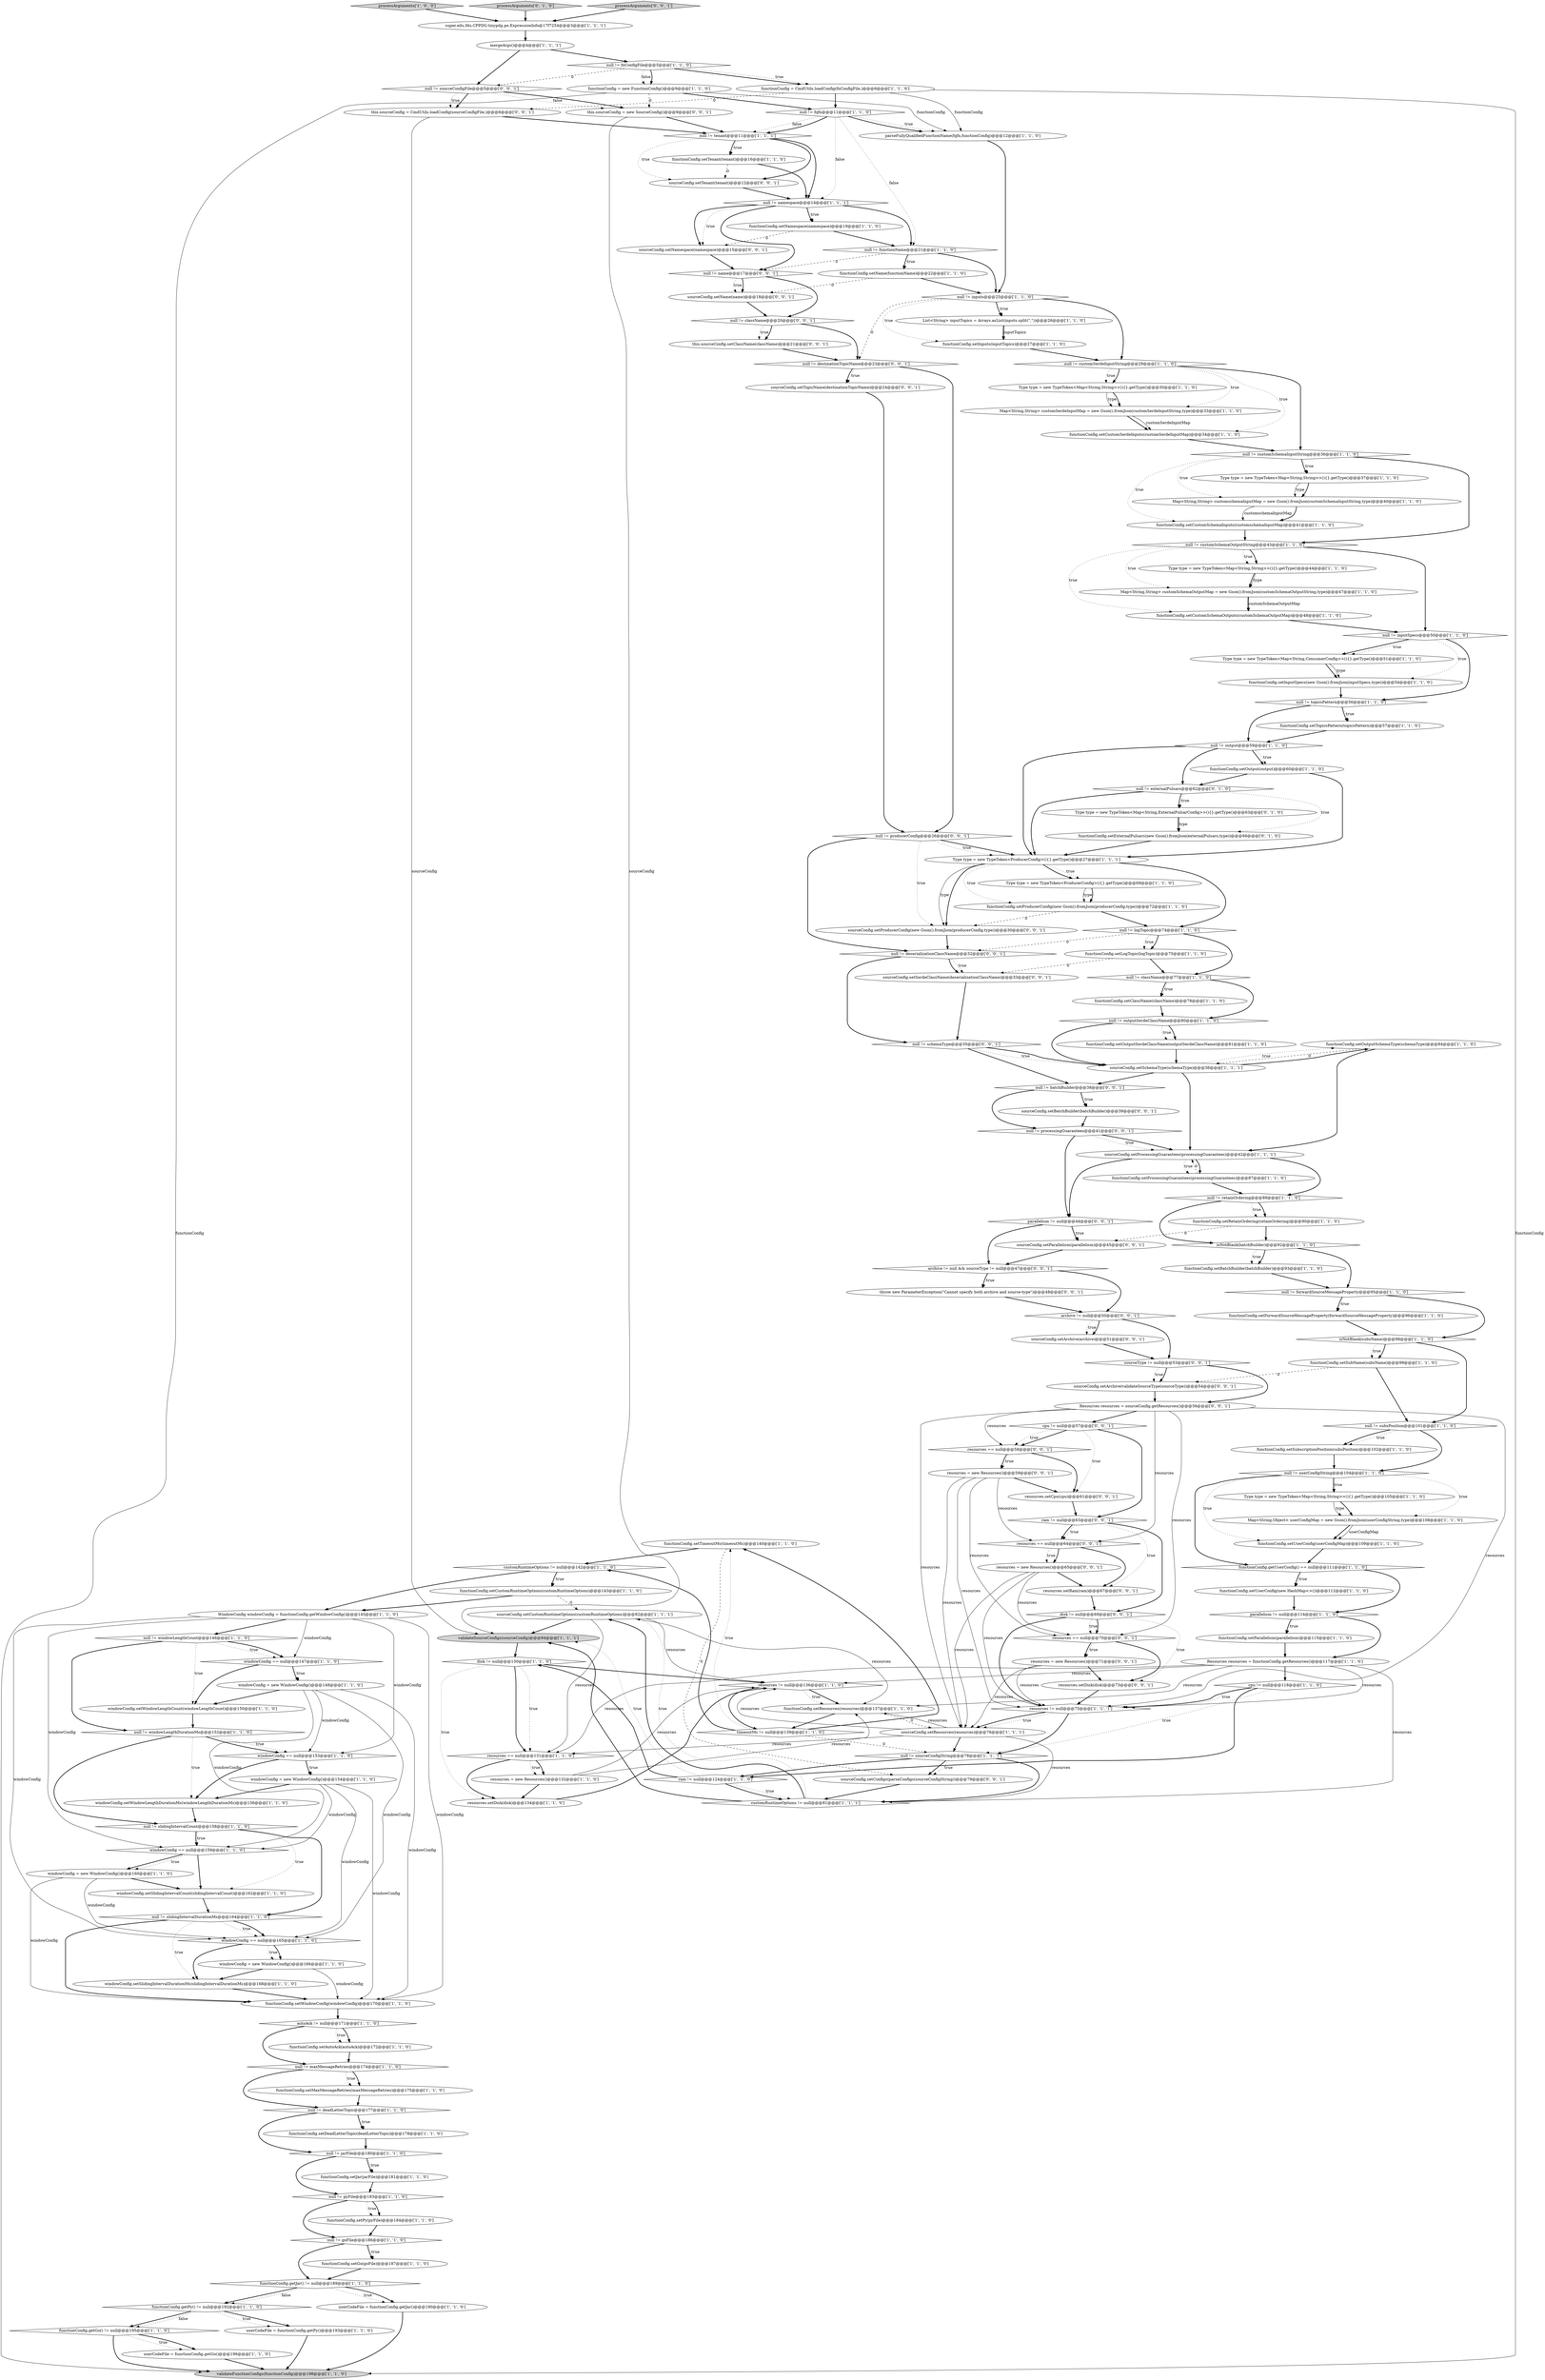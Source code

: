 digraph {
120 [style = filled, label = "functionConfig.setTimeoutMs(timeoutMs)@@@140@@@['1', '1', '0']", fillcolor = white, shape = ellipse image = "AAA0AAABBB1BBB"];
65 [style = filled, label = "functionConfig.setSubscriptionPosition(subsPosition)@@@102@@@['1', '1', '0']", fillcolor = white, shape = ellipse image = "AAA0AAABBB1BBB"];
106 [style = filled, label = "functionConfig.getGo() != null@@@195@@@['1', '1', '0']", fillcolor = white, shape = diamond image = "AAA0AAABBB1BBB"];
140 [style = filled, label = "null != name@@@17@@@['0', '0', '1']", fillcolor = white, shape = diamond image = "AAA0AAABBB3BBB"];
100 [style = filled, label = "windowConfig.setWindowLengthDurationMs(windowLengthDurationMs)@@@156@@@['1', '1', '0']", fillcolor = white, shape = ellipse image = "AAA0AAABBB1BBB"];
155 [style = filled, label = "sourceType != null@@@53@@@['0', '0', '1']", fillcolor = white, shape = diamond image = "AAA0AAABBB3BBB"];
35 [style = filled, label = "null != functionName@@@21@@@['1', '1', '0']", fillcolor = white, shape = diamond image = "AAA0AAABBB1BBB"];
66 [style = filled, label = "functionConfig.setMaxMessageRetries(maxMessageRetries)@@@175@@@['1', '1', '0']", fillcolor = white, shape = ellipse image = "AAA0AAABBB1BBB"];
81 [style = filled, label = "windowConfig = new WindowConfig()@@@148@@@['1', '1', '0']", fillcolor = white, shape = ellipse image = "AAA0AAABBB1BBB"];
54 [style = filled, label = "null != customSchemaOutputString@@@43@@@['1', '1', '0']", fillcolor = white, shape = diamond image = "AAA0AAABBB1BBB"];
114 [style = filled, label = "functionConfig.setProducerConfig(new Gson().fromJson(producerConfig,type))@@@72@@@['1', '1', '0']", fillcolor = white, shape = ellipse image = "AAA0AAABBB1BBB"];
37 [style = filled, label = "functionConfig.setUserConfig(userConfigMap)@@@109@@@['1', '1', '0']", fillcolor = white, shape = ellipse image = "AAA0AAABBB1BBB"];
10 [style = filled, label = "functionConfig.setSubName(subsName)@@@99@@@['1', '1', '0']", fillcolor = white, shape = ellipse image = "AAA0AAABBB1BBB"];
52 [style = filled, label = "null != fqfn@@@11@@@['1', '1', '0']", fillcolor = white, shape = diamond image = "AAA0AAABBB1BBB"];
141 [style = filled, label = "sourceConfig.setTenant(tenant)@@@12@@@['0', '0', '1']", fillcolor = white, shape = ellipse image = "AAA0AAABBB3BBB"];
85 [style = filled, label = "null != logTopic@@@74@@@['1', '1', '0']", fillcolor = white, shape = diamond image = "AAA0AAABBB1BBB"];
67 [style = filled, label = "functionConfig.setClassName(className)@@@78@@@['1', '1', '0']", fillcolor = white, shape = ellipse image = "AAA0AAABBB1BBB"];
105 [style = filled, label = "null != slidingIntervalCount@@@158@@@['1', '1', '0']", fillcolor = white, shape = diamond image = "AAA0AAABBB1BBB"];
8 [style = filled, label = "parallelism != null@@@114@@@['1', '1', '0']", fillcolor = white, shape = diamond image = "AAA0AAABBB1BBB"];
77 [style = filled, label = "List<String> inputTopics = Arrays.asList(inputs.split(\",\"))@@@26@@@['1', '1', '0']", fillcolor = white, shape = ellipse image = "AAA0AAABBB1BBB"];
0 [style = filled, label = "sourceConfig.setResources(resources)@@@76@@@['1', '1', '1']", fillcolor = white, shape = ellipse image = "AAA0AAABBB1BBB"];
30 [style = filled, label = "functionConfig.setBatchBuilder(batchBuilder)@@@93@@@['1', '1', '0']", fillcolor = white, shape = ellipse image = "AAA0AAABBB1BBB"];
129 [style = filled, label = "this.sourceConfig = CmdUtils.loadConfig(sourceConfigFile,)@@@6@@@['0', '0', '1']", fillcolor = white, shape = ellipse image = "AAA0AAABBB3BBB"];
27 [style = filled, label = "windowConfig == null@@@165@@@['1', '1', '0']", fillcolor = white, shape = diamond image = "AAA0AAABBB1BBB"];
82 [style = filled, label = "functionConfig.setNamespace(namespace)@@@19@@@['1', '1', '0']", fillcolor = white, shape = ellipse image = "AAA0AAABBB1BBB"];
144 [style = filled, label = "resources = new Resources()@@@59@@@['0', '0', '1']", fillcolor = white, shape = ellipse image = "AAA0AAABBB3BBB"];
160 [style = filled, label = "sourceConfig.setParallelism(parallelism)@@@45@@@['0', '0', '1']", fillcolor = white, shape = ellipse image = "AAA0AAABBB3BBB"];
96 [style = filled, label = "disk != null@@@130@@@['1', '1', '0']", fillcolor = white, shape = diamond image = "AAA0AAABBB1BBB"];
153 [style = filled, label = "cpu != null@@@57@@@['0', '0', '1']", fillcolor = white, shape = diamond image = "AAA0AAABBB3BBB"];
88 [style = filled, label = "sourceConfig.setProcessingGuarantees(processingGuarantees)@@@42@@@['1', '1', '1']", fillcolor = white, shape = ellipse image = "AAA0AAABBB1BBB"];
4 [style = filled, label = "null != subsPosition@@@101@@@['1', '1', '0']", fillcolor = white, shape = diamond image = "AAA0AAABBB1BBB"];
119 [style = filled, label = "functionConfig.setUserConfig(new HashMap<>())@@@112@@@['1', '1', '0']", fillcolor = white, shape = ellipse image = "AAA0AAABBB1BBB"];
15 [style = filled, label = "functionConfig.setAutoAck(autoAck)@@@172@@@['1', '1', '0']", fillcolor = white, shape = ellipse image = "AAA0AAABBB1BBB"];
116 [style = filled, label = "isNotBlank(subsName)@@@98@@@['1', '1', '0']", fillcolor = white, shape = diamond image = "AAA0AAABBB1BBB"];
134 [style = filled, label = "ram != null@@@63@@@['0', '0', '1']", fillcolor = white, shape = diamond image = "AAA0AAABBB3BBB"];
1 [style = filled, label = "validateSourceConfigs(sourceConfig)@@@84@@@['1', '1', '1']", fillcolor = lightgray, shape = ellipse image = "AAA0AAABBB1BBB"];
61 [style = filled, label = "userCodeFile = functionConfig.getGo()@@@196@@@['1', '1', '0']", fillcolor = white, shape = ellipse image = "AAA0AAABBB1BBB"];
25 [style = filled, label = "null != retainOrdering@@@89@@@['1', '1', '0']", fillcolor = white, shape = diamond image = "AAA0AAABBB1BBB"];
112 [style = filled, label = "sourceConfig.setCustomRuntimeOptions(customRuntimeOptions)@@@82@@@['1', '1', '1']", fillcolor = white, shape = ellipse image = "AAA0AAABBB1BBB"];
5 [style = filled, label = "functionConfig.setCustomRuntimeOptions(customRuntimeOptions)@@@143@@@['1', '1', '0']", fillcolor = white, shape = ellipse image = "AAA0AAABBB1BBB"];
55 [style = filled, label = "customRuntimeOptions != null@@@142@@@['1', '1', '0']", fillcolor = white, shape = diamond image = "AAA0AAABBB1BBB"];
86 [style = filled, label = "userCodeFile = functionConfig.getPy()@@@193@@@['1', '1', '0']", fillcolor = white, shape = ellipse image = "AAA0AAABBB1BBB"];
9 [style = filled, label = "windowConfig = new WindowConfig()@@@160@@@['1', '1', '0']", fillcolor = white, shape = ellipse image = "AAA0AAABBB1BBB"];
101 [style = filled, label = "WindowConfig windowConfig = functionConfig.getWindowConfig()@@@145@@@['1', '1', '0']", fillcolor = white, shape = ellipse image = "AAA0AAABBB1BBB"];
39 [style = filled, label = "Type type = new TypeToken<Map<String,String>>(){}.getType()@@@105@@@['1', '1', '0']", fillcolor = white, shape = ellipse image = "AAA0AAABBB1BBB"];
152 [style = filled, label = "sourceConfig.setName(name)@@@18@@@['0', '0', '1']", fillcolor = white, shape = ellipse image = "AAA0AAABBB3BBB"];
128 [style = filled, label = "resources.setDisk(disk)@@@73@@@['0', '0', '1']", fillcolor = white, shape = ellipse image = "AAA0AAABBB3BBB"];
7 [style = filled, label = "functionConfig.setLogTopic(logTopic)@@@75@@@['1', '1', '0']", fillcolor = white, shape = ellipse image = "AAA0AAABBB1BBB"];
117 [style = filled, label = "null != outputSerdeClassName@@@80@@@['1', '1', '0']", fillcolor = white, shape = diamond image = "AAA0AAABBB1BBB"];
130 [style = filled, label = "this.sourceConfig = new SourceConfig()@@@9@@@['0', '0', '1']", fillcolor = white, shape = ellipse image = "AAA0AAABBB3BBB"];
36 [style = filled, label = "windowConfig = new WindowConfig()@@@166@@@['1', '1', '0']", fillcolor = white, shape = ellipse image = "AAA0AAABBB1BBB"];
48 [style = filled, label = "userCodeFile = functionConfig.getJar()@@@190@@@['1', '1', '0']", fillcolor = white, shape = ellipse image = "AAA0AAABBB1BBB"];
71 [style = filled, label = "functionConfig.setCustomSchemaOutputs(customSchemaOutputMap)@@@48@@@['1', '1', '0']", fillcolor = white, shape = ellipse image = "AAA0AAABBB1BBB"];
123 [style = filled, label = "functionConfig.setExternalPulsars(new Gson().fromJson(externalPulsars,type))@@@66@@@['0', '1', '0']", fillcolor = white, shape = ellipse image = "AAA1AAABBB2BBB"];
142 [style = filled, label = "archive != null@@@50@@@['0', '0', '1']", fillcolor = white, shape = diamond image = "AAA0AAABBB3BBB"];
143 [style = filled, label = "null != schemaType@@@35@@@['0', '0', '1']", fillcolor = white, shape = diamond image = "AAA0AAABBB3BBB"];
166 [style = filled, label = "sourceConfig.setArchive(validateSourceType(sourceType))@@@54@@@['0', '0', '1']", fillcolor = white, shape = ellipse image = "AAA0AAABBB3BBB"];
99 [style = filled, label = "ram != null@@@124@@@['1', '1', '0']", fillcolor = white, shape = diamond image = "AAA0AAABBB1BBB"];
47 [style = filled, label = "windowConfig.setSlidingIntervalCount(slidingIntervalCount)@@@162@@@['1', '1', '0']", fillcolor = white, shape = ellipse image = "AAA0AAABBB1BBB"];
32 [style = filled, label = "null != forwardSourceMessageProperty@@@95@@@['1', '1', '0']", fillcolor = white, shape = diamond image = "AAA0AAABBB1BBB"];
3 [style = filled, label = "functionConfig = CmdUtils.loadConfig(fnConfigFile,)@@@6@@@['1', '1', '0']", fillcolor = white, shape = ellipse image = "AAA0AAABBB1BBB"];
64 [style = filled, label = "functionConfig.setGo(goFile)@@@187@@@['1', '1', '0']", fillcolor = white, shape = ellipse image = "AAA0AAABBB1BBB"];
17 [style = filled, label = "null != className@@@77@@@['1', '1', '0']", fillcolor = white, shape = diamond image = "AAA0AAABBB1BBB"];
40 [style = filled, label = "null != customSchemaInputString@@@36@@@['1', '1', '0']", fillcolor = white, shape = diamond image = "AAA0AAABBB1BBB"];
165 [style = filled, label = "sourceConfig.setSerdeClassName(deserializationClassName)@@@33@@@['0', '0', '1']", fillcolor = white, shape = ellipse image = "AAA0AAABBB3BBB"];
108 [style = filled, label = "Resources resources = functionConfig.getResources()@@@117@@@['1', '1', '0']", fillcolor = white, shape = ellipse image = "AAA0AAABBB1BBB"];
127 [style = filled, label = "parallelism != null@@@44@@@['0', '0', '1']", fillcolor = white, shape = diamond image = "AAA0AAABBB3BBB"];
146 [style = filled, label = "null != className@@@20@@@['0', '0', '1']", fillcolor = white, shape = diamond image = "AAA0AAABBB3BBB"];
110 [style = filled, label = "functionConfig.setOutputSchemaType(schemaType)@@@84@@@['1', '1', '0']", fillcolor = white, shape = ellipse image = "AAA0AAABBB1BBB"];
133 [style = filled, label = "archive != null && sourceType != null@@@47@@@['0', '0', '1']", fillcolor = white, shape = diamond image = "AAA0AAABBB3BBB"];
23 [style = filled, label = "functionConfig.getUserConfig() == null@@@111@@@['1', '1', '0']", fillcolor = white, shape = diamond image = "AAA0AAABBB1BBB"];
145 [style = filled, label = "throw new ParameterException(\"Cannot specify both archive and source-type\")@@@48@@@['0', '0', '1']", fillcolor = white, shape = ellipse image = "AAA0AAABBB3BBB"];
138 [style = filled, label = "sourceConfig.setConfigs(parseConfigs(sourceConfigString))@@@79@@@['0', '0', '1']", fillcolor = white, shape = ellipse image = "AAA0AAABBB3BBB"];
80 [style = filled, label = "functionConfig.setForwardSourceMessageProperty(forwardSourceMessageProperty)@@@96@@@['1', '1', '0']", fillcolor = white, shape = ellipse image = "AAA0AAABBB1BBB"];
111 [style = filled, label = "validateFunctionConfigs(functionConfig)@@@198@@@['1', '1', '0']", fillcolor = lightgray, shape = ellipse image = "AAA0AAABBB1BBB"];
148 [style = filled, label = "Resources resources = sourceConfig.getResources()@@@56@@@['0', '0', '1']", fillcolor = white, shape = ellipse image = "AAA0AAABBB3BBB"];
26 [style = filled, label = "isNotBlank(batchBuilder)@@@92@@@['1', '1', '0']", fillcolor = white, shape = diamond image = "AAA0AAABBB1BBB"];
151 [style = filled, label = "resources.setRam(ram)@@@67@@@['0', '0', '1']", fillcolor = white, shape = ellipse image = "AAA0AAABBB3BBB"];
147 [style = filled, label = "null != sourceConfigFile@@@5@@@['0', '0', '1']", fillcolor = white, shape = diamond image = "AAA0AAABBB3BBB"];
60 [style = filled, label = "null != topicsPattern@@@56@@@['1', '1', '0']", fillcolor = white, shape = diamond image = "AAA0AAABBB1BBB"];
159 [style = filled, label = "null != producerConfig@@@26@@@['0', '0', '1']", fillcolor = white, shape = diamond image = "AAA0AAABBB3BBB"];
98 [style = filled, label = "null != namespace@@@14@@@['1', '1', '1']", fillcolor = white, shape = diamond image = "AAA0AAABBB1BBB"];
76 [style = filled, label = "windowConfig.setWindowLengthCount(windowLengthCount)@@@150@@@['1', '1', '0']", fillcolor = white, shape = ellipse image = "AAA0AAABBB1BBB"];
75 [style = filled, label = "functionConfig.setName(functionName)@@@22@@@['1', '1', '0']", fillcolor = white, shape = ellipse image = "AAA0AAABBB1BBB"];
104 [style = filled, label = "null != maxMessageRetries@@@174@@@['1', '1', '0']", fillcolor = white, shape = diamond image = "AAA0AAABBB1BBB"];
132 [style = filled, label = "disk != null@@@69@@@['0', '0', '1']", fillcolor = white, shape = diamond image = "AAA0AAABBB3BBB"];
94 [style = filled, label = "functionConfig.setRetainOrdering(retainOrdering)@@@90@@@['1', '1', '0']", fillcolor = white, shape = ellipse image = "AAA0AAABBB1BBB"];
14 [style = filled, label = "null != inputSpecs@@@50@@@['1', '1', '0']", fillcolor = white, shape = diamond image = "AAA0AAABBB1BBB"];
92 [style = filled, label = "null != deadLetterTopic@@@177@@@['1', '1', '0']", fillcolor = white, shape = diamond image = "AAA0AAABBB1BBB"];
93 [style = filled, label = "mergeArgs()@@@4@@@['1', '1', '1']", fillcolor = white, shape = ellipse image = "AAA0AAABBB1BBB"];
167 [style = filled, label = "resources = new Resources()@@@65@@@['0', '0', '1']", fillcolor = white, shape = ellipse image = "AAA0AAABBB3BBB"];
91 [style = filled, label = "resources != null@@@136@@@['1', '1', '0']", fillcolor = white, shape = diamond image = "AAA0AAABBB1BBB"];
31 [style = filled, label = "functionConfig = new FunctionConfig()@@@9@@@['1', '1', '0']", fillcolor = white, shape = ellipse image = "AAA0AAABBB1BBB"];
56 [style = filled, label = "null != customSerdeInputString@@@29@@@['1', '1', '0']", fillcolor = white, shape = diamond image = "AAA0AAABBB1BBB"];
162 [style = filled, label = "resources == null@@@70@@@['0', '0', '1']", fillcolor = white, shape = diamond image = "AAA0AAABBB3BBB"];
24 [style = filled, label = "functionConfig.getJar() != null@@@189@@@['1', '1', '0']", fillcolor = white, shape = diamond image = "AAA0AAABBB1BBB"];
149 [style = filled, label = "resources = new Resources()@@@71@@@['0', '0', '1']", fillcolor = white, shape = ellipse image = "AAA0AAABBB3BBB"];
109 [style = filled, label = "null != output@@@59@@@['1', '1', '0']", fillcolor = white, shape = diamond image = "AAA0AAABBB1BBB"];
53 [style = filled, label = "Type type = new TypeToken<Map<String,String>>(){}.getType()@@@30@@@['1', '1', '0']", fillcolor = white, shape = ellipse image = "AAA0AAABBB1BBB"];
49 [style = filled, label = "processArguments['1', '0', '0']", fillcolor = lightgray, shape = diamond image = "AAA0AAABBB1BBB"];
158 [style = filled, label = "null != destinationTopicName@@@23@@@['0', '0', '1']", fillcolor = white, shape = diamond image = "AAA0AAABBB3BBB"];
16 [style = filled, label = "functionConfig.setTenant(tenant)@@@16@@@['1', '1', '0']", fillcolor = white, shape = ellipse image = "AAA0AAABBB1BBB"];
45 [style = filled, label = "Map<String,String> customSchemaOutputMap = new Gson().fromJson(customSchemaOutputString,type)@@@47@@@['1', '1', '0']", fillcolor = white, shape = ellipse image = "AAA0AAABBB1BBB"];
156 [style = filled, label = "sourceConfig.setArchive(archive)@@@51@@@['0', '0', '1']", fillcolor = white, shape = ellipse image = "AAA0AAABBB3BBB"];
11 [style = filled, label = "null != sourceConfigString@@@78@@@['1', '1', '1']", fillcolor = white, shape = diamond image = "AAA0AAABBB1BBB"];
50 [style = filled, label = "null != fnConfigFile@@@5@@@['1', '1', '0']", fillcolor = white, shape = diamond image = "AAA0AAABBB1BBB"];
69 [style = filled, label = "functionConfig.setParallelism(parallelism)@@@115@@@['1', '1', '0']", fillcolor = white, shape = ellipse image = "AAA0AAABBB1BBB"];
18 [style = filled, label = "null != windowLengthCount@@@146@@@['1', '1', '0']", fillcolor = white, shape = diamond image = "AAA0AAABBB1BBB"];
34 [style = filled, label = "parseFullyQualifiedFunctionName(fqfn,functionConfig)@@@12@@@['1', '1', '0']", fillcolor = white, shape = ellipse image = "AAA0AAABBB1BBB"];
72 [style = filled, label = "functionConfig.setInputs(inputTopics)@@@27@@@['1', '1', '0']", fillcolor = white, shape = ellipse image = "AAA0AAABBB1BBB"];
103 [style = filled, label = "autoAck != null@@@171@@@['1', '1', '0']", fillcolor = white, shape = diamond image = "AAA0AAABBB1BBB"];
59 [style = filled, label = "resources = new Resources()@@@132@@@['1', '1', '0']", fillcolor = white, shape = ellipse image = "AAA0AAABBB1BBB"];
125 [style = filled, label = "null != externalPulsars@@@62@@@['0', '1', '0']", fillcolor = white, shape = diamond image = "AAA1AAABBB2BBB"];
136 [style = filled, label = "sourceConfig.setBatchBuilder(batchBuilder)@@@39@@@['0', '0', '1']", fillcolor = white, shape = ellipse image = "AAA0AAABBB3BBB"];
154 [style = filled, label = "sourceConfig.setTopicName(destinationTopicName)@@@24@@@['0', '0', '1']", fillcolor = white, shape = ellipse image = "AAA0AAABBB3BBB"];
122 [style = filled, label = "functionConfig.getPy() != null@@@192@@@['1', '1', '0']", fillcolor = white, shape = diamond image = "AAA0AAABBB1BBB"];
87 [style = filled, label = "customRuntimeOptions != null@@@81@@@['1', '1', '1']", fillcolor = white, shape = diamond image = "AAA0AAABBB1BBB"];
131 [style = filled, label = "this.sourceConfig.setClassName(className)@@@21@@@['0', '0', '1']", fillcolor = white, shape = ellipse image = "AAA0AAABBB3BBB"];
21 [style = filled, label = "windowConfig = new WindowConfig()@@@154@@@['1', '1', '0']", fillcolor = white, shape = ellipse image = "AAA0AAABBB1BBB"];
44 [style = filled, label = "Map<String,Object> userConfigMap = new Gson().fromJson(userConfigString,type)@@@108@@@['1', '1', '0']", fillcolor = white, shape = ellipse image = "AAA0AAABBB1BBB"];
95 [style = filled, label = "null != jarFile@@@180@@@['1', '1', '0']", fillcolor = white, shape = diamond image = "AAA0AAABBB1BBB"];
28 [style = filled, label = "windowConfig == null@@@159@@@['1', '1', '0']", fillcolor = white, shape = diamond image = "AAA0AAABBB1BBB"];
41 [style = filled, label = "functionConfig.setProcessingGuarantees(processingGuarantees)@@@87@@@['1', '1', '0']", fillcolor = white, shape = ellipse image = "AAA0AAABBB1BBB"];
73 [style = filled, label = "functionConfig.setDeadLetterTopic(deadLetterTopic)@@@178@@@['1', '1', '0']", fillcolor = white, shape = ellipse image = "AAA0AAABBB1BBB"];
124 [style = filled, label = "processArguments['0', '1', '0']", fillcolor = lightgray, shape = diamond image = "AAA0AAABBB2BBB"];
150 [style = filled, label = "sourceConfig.setNamespace(namespace)@@@15@@@['0', '0', '1']", fillcolor = white, shape = ellipse image = "AAA0AAABBB3BBB"];
135 [style = filled, label = "resources == null@@@64@@@['0', '0', '1']", fillcolor = white, shape = diamond image = "AAA0AAABBB3BBB"];
63 [style = filled, label = "null != slidingIntervalDurationMs@@@164@@@['1', '1', '0']", fillcolor = white, shape = diamond image = "AAA0AAABBB1BBB"];
38 [style = filled, label = "sourceConfig.setSchemaType(schemaType)@@@36@@@['1', '1', '1']", fillcolor = white, shape = ellipse image = "AAA0AAABBB1BBB"];
22 [style = filled, label = "functionConfig.setJar(jarFile)@@@181@@@['1', '1', '0']", fillcolor = white, shape = ellipse image = "AAA0AAABBB1BBB"];
161 [style = filled, label = "resources == null@@@58@@@['0', '0', '1']", fillcolor = white, shape = diamond image = "AAA0AAABBB3BBB"];
79 [style = filled, label = "resources.setDisk(disk)@@@134@@@['1', '1', '0']", fillcolor = white, shape = ellipse image = "AAA0AAABBB1BBB"];
118 [style = filled, label = "windowConfig.setSlidingIntervalDurationMs(slidingIntervalDurationMs)@@@168@@@['1', '1', '0']", fillcolor = white, shape = ellipse image = "AAA0AAABBB1BBB"];
84 [style = filled, label = "Type type = new TypeToken<Map<String,ConsumerConfig>>(){}.getType()@@@51@@@['1', '1', '0']", fillcolor = white, shape = ellipse image = "AAA0AAABBB1BBB"];
164 [style = filled, label = "resources.setCpu(cpu)@@@61@@@['0', '0', '1']", fillcolor = white, shape = ellipse image = "AAA0AAABBB3BBB"];
57 [style = filled, label = "Map<String,String> customschemaInputMap = new Gson().fromJson(customSchemaInputString,type)@@@40@@@['1', '1', '0']", fillcolor = white, shape = ellipse image = "AAA0AAABBB1BBB"];
6 [style = filled, label = "Type type = new TypeToken<Map<String,String>>(){}.getType()@@@44@@@['1', '1', '0']", fillcolor = white, shape = ellipse image = "AAA0AAABBB1BBB"];
19 [style = filled, label = "Type type = new TypeToken<ProducerConfig>(){}.getType()@@@27@@@['1', '1', '1']", fillcolor = white, shape = ellipse image = "AAA0AAABBB1BBB"];
70 [style = filled, label = "functionConfig.setOutput(output)@@@60@@@['1', '1', '0']", fillcolor = white, shape = ellipse image = "AAA0AAABBB1BBB"];
74 [style = filled, label = "null != tenant@@@11@@@['1', '1', '1']", fillcolor = white, shape = diamond image = "AAA0AAABBB1BBB"];
121 [style = filled, label = "functionConfig.setInputSpecs(new Gson().fromJson(inputSpecs,type))@@@54@@@['1', '1', '0']", fillcolor = white, shape = ellipse image = "AAA0AAABBB1BBB"];
163 [style = filled, label = "processArguments['0', '0', '1']", fillcolor = lightgray, shape = diamond image = "AAA0AAABBB3BBB"];
83 [style = filled, label = "timeoutMs != null@@@139@@@['1', '1', '0']", fillcolor = white, shape = diamond image = "AAA0AAABBB1BBB"];
68 [style = filled, label = "windowConfig == null@@@153@@@['1', '1', '0']", fillcolor = white, shape = diamond image = "AAA0AAABBB1BBB"];
58 [style = filled, label = "resources != null@@@75@@@['1', '1', '1']", fillcolor = white, shape = diamond image = "AAA0AAABBB1BBB"];
137 [style = filled, label = "sourceConfig.setProducerConfig(new Gson().fromJson(producerConfig,type))@@@30@@@['0', '0', '1']", fillcolor = white, shape = ellipse image = "AAA0AAABBB3BBB"];
13 [style = filled, label = "Type type = new TypeToken<Map<String,String>>(){}.getType()@@@37@@@['1', '1', '0']", fillcolor = white, shape = ellipse image = "AAA0AAABBB1BBB"];
89 [style = filled, label = "resources == null@@@131@@@['1', '1', '0']", fillcolor = white, shape = diamond image = "AAA0AAABBB1BBB"];
113 [style = filled, label = "functionConfig.setResources(resources)@@@137@@@['1', '1', '0']", fillcolor = white, shape = ellipse image = "AAA0AAABBB1BBB"];
62 [style = filled, label = "functionConfig.setWindowConfig(windowConfig)@@@170@@@['1', '1', '0']", fillcolor = white, shape = ellipse image = "AAA0AAABBB1BBB"];
107 [style = filled, label = "functionConfig.setOutputSerdeClassName(outputSerdeClassName)@@@81@@@['1', '1', '0']", fillcolor = white, shape = ellipse image = "AAA0AAABBB1BBB"];
97 [style = filled, label = "null != userConfigString@@@104@@@['1', '1', '0']", fillcolor = white, shape = diamond image = "AAA0AAABBB1BBB"];
168 [style = filled, label = "null != deserializationClassName@@@32@@@['0', '0', '1']", fillcolor = white, shape = diamond image = "AAA0AAABBB3BBB"];
2 [style = filled, label = "cpu != null@@@118@@@['1', '1', '0']", fillcolor = white, shape = diamond image = "AAA0AAABBB1BBB"];
157 [style = filled, label = "null != processingGuarantees@@@41@@@['0', '0', '1']", fillcolor = white, shape = diamond image = "AAA0AAABBB3BBB"];
20 [style = filled, label = "Type type = new TypeToken<ProducerConfig>(){}.getType()@@@69@@@['1', '1', '0']", fillcolor = white, shape = ellipse image = "AAA0AAABBB1BBB"];
43 [style = filled, label = "null != pyFile@@@183@@@['1', '1', '0']", fillcolor = white, shape = diamond image = "AAA0AAABBB1BBB"];
126 [style = filled, label = "Type type = new TypeToken<Map<String,ExternalPulsarConfig>>(){}.getType()@@@63@@@['0', '1', '0']", fillcolor = white, shape = ellipse image = "AAA1AAABBB2BBB"];
12 [style = filled, label = "Map<String,String> customSerdeInputMap = new Gson().fromJson(customSerdeInputString,type)@@@33@@@['1', '1', '0']", fillcolor = white, shape = ellipse image = "AAA0AAABBB1BBB"];
29 [style = filled, label = "null != goFile@@@186@@@['1', '1', '0']", fillcolor = white, shape = diamond image = "AAA0AAABBB1BBB"];
115 [style = filled, label = "functionConfig.setCustomSchemaInputs(customschemaInputMap)@@@41@@@['1', '1', '0']", fillcolor = white, shape = ellipse image = "AAA0AAABBB1BBB"];
139 [style = filled, label = "null != batchBuilder@@@38@@@['0', '0', '1']", fillcolor = white, shape = diamond image = "AAA0AAABBB3BBB"];
33 [style = filled, label = "functionConfig.setPy(pyFile)@@@184@@@['1', '1', '0']", fillcolor = white, shape = ellipse image = "AAA0AAABBB1BBB"];
42 [style = filled, label = "null != windowLengthDurationMs@@@152@@@['1', '1', '0']", fillcolor = white, shape = diamond image = "AAA0AAABBB1BBB"];
90 [style = filled, label = "super.edu.fdu.CPPDG.tinypdg.pe.ExpressionInfo@17f7254@@@3@@@['1', '1', '1']", fillcolor = white, shape = ellipse image = "AAA0AAABBB1BBB"];
46 [style = filled, label = "functionConfig.setCustomSerdeInputs(customSerdeInputMap)@@@34@@@['1', '1', '0']", fillcolor = white, shape = ellipse image = "AAA0AAABBB1BBB"];
51 [style = filled, label = "null != inputs@@@25@@@['1', '1', '0']", fillcolor = white, shape = diamond image = "AAA0AAABBB1BBB"];
78 [style = filled, label = "functionConfig.setTopicsPattern(topicsPattern)@@@57@@@['1', '1', '0']", fillcolor = white, shape = ellipse image = "AAA0AAABBB1BBB"];
102 [style = filled, label = "windowConfig == null@@@147@@@['1', '1', '0']", fillcolor = white, shape = diamond image = "AAA0AAABBB1BBB"];
56->53 [style = bold, label=""];
24->122 [style = bold, label=""];
104->92 [style = bold, label=""];
157->127 [style = bold, label=""];
19->137 [style = bold, label=""];
115->54 [style = bold, label=""];
7->165 [style = dashed, label="0"];
125->19 [style = bold, label=""];
154->159 [style = bold, label=""];
167->58 [style = solid, label="resources"];
12->46 [style = bold, label=""];
35->51 [style = bold, label=""];
102->81 [style = bold, label=""];
127->160 [style = dotted, label="true"];
51->72 [style = dotted, label="true"];
132->162 [style = dotted, label="true"];
146->131 [style = dotted, label="true"];
155->166 [style = dotted, label="true"];
45->71 [style = solid, label="customSchemaOutputMap"];
52->74 [style = dotted, label="false"];
75->152 [style = dashed, label="0"];
136->157 [style = bold, label=""];
126->123 [style = solid, label="type"];
146->131 [style = bold, label=""];
16->98 [style = bold, label=""];
105->63 [style = bold, label=""];
127->160 [style = bold, label=""];
166->148 [style = bold, label=""];
0->11 [style = bold, label=""];
140->146 [style = bold, label=""];
21->62 [style = solid, label="windowConfig"];
40->13 [style = dotted, label="true"];
64->24 [style = bold, label=""];
10->4 [style = bold, label=""];
123->19 [style = bold, label=""];
105->28 [style = dotted, label="true"];
105->28 [style = bold, label=""];
2->58 [style = dotted, label="true"];
165->143 [style = bold, label=""];
116->10 [style = bold, label=""];
148->0 [style = solid, label="resources"];
59->79 [style = bold, label=""];
28->9 [style = bold, label=""];
85->7 [style = bold, label=""];
156->155 [style = bold, label=""];
20->114 [style = solid, label="type"];
84->121 [style = bold, label=""];
9->62 [style = solid, label="windowConfig"];
103->104 [style = bold, label=""];
81->62 [style = solid, label="windowConfig"];
96->91 [style = bold, label=""];
95->22 [style = bold, label=""];
4->65 [style = dotted, label="true"];
112->113 [style = solid, label="resources"];
101->28 [style = solid, label="windowConfig"];
89->59 [style = dotted, label="true"];
159->19 [style = bold, label=""];
51->158 [style = dashed, label="0"];
75->51 [style = bold, label=""];
109->19 [style = bold, label=""];
8->108 [style = bold, label=""];
98->140 [style = bold, label=""];
96->79 [style = dotted, label="true"];
155->148 [style = bold, label=""];
99->87 [style = dotted, label="true"];
18->102 [style = dotted, label="true"];
40->115 [style = dotted, label="true"];
69->108 [style = bold, label=""];
130->74 [style = bold, label=""];
99->96 [style = bold, label=""];
70->125 [style = bold, label=""];
42->100 [style = dotted, label="true"];
2->11 [style = dotted, label="true"];
51->77 [style = dotted, label="true"];
18->42 [style = bold, label=""];
88->41 [style = bold, label=""];
41->25 [style = bold, label=""];
93->50 [style = bold, label=""];
82->35 [style = bold, label=""];
14->60 [style = bold, label=""];
25->94 [style = bold, label=""];
59->91 [style = solid, label="resources"];
56->53 [style = dotted, label="true"];
128->58 [style = bold, label=""];
159->137 [style = dotted, label="true"];
81->76 [style = bold, label=""];
11->138 [style = bold, label=""];
86->111 [style = bold, label=""];
158->154 [style = dotted, label="true"];
58->0 [style = dotted, label="true"];
141->98 [style = bold, label=""];
5->101 [style = bold, label=""];
162->128 [style = bold, label=""];
29->24 [style = bold, label=""];
19->137 [style = solid, label="type"];
52->34 [style = bold, label=""];
26->30 [style = bold, label=""];
37->23 [style = bold, label=""];
54->6 [style = bold, label=""];
151->132 [style = bold, label=""];
28->9 [style = dotted, label="true"];
108->91 [style = solid, label="resources"];
35->75 [style = dotted, label="true"];
164->134 [style = bold, label=""];
83->55 [style = bold, label=""];
134->151 [style = dotted, label="true"];
168->165 [style = bold, label=""];
46->40 [style = bold, label=""];
44->37 [style = bold, label=""];
16->141 [style = dashed, label="0"];
40->13 [style = bold, label=""];
95->43 [style = bold, label=""];
142->156 [style = dotted, label="true"];
20->114 [style = bold, label=""];
103->15 [style = bold, label=""];
56->12 [style = dotted, label="true"];
68->100 [style = bold, label=""];
56->46 [style = dotted, label="true"];
94->26 [style = bold, label=""];
71->14 [style = bold, label=""];
44->37 [style = solid, label="userConfigMap"];
89->79 [style = bold, label=""];
147->129 [style = bold, label=""];
158->159 [style = bold, label=""];
106->61 [style = dotted, label="true"];
150->140 [style = bold, label=""];
121->60 [style = bold, label=""];
29->64 [style = dotted, label="true"];
43->29 [style = bold, label=""];
34->51 [style = bold, label=""];
63->118 [style = dotted, label="true"];
50->31 [style = bold, label=""];
58->11 [style = bold, label=""];
125->126 [style = dotted, label="true"];
143->38 [style = dotted, label="true"];
56->40 [style = bold, label=""];
6->45 [style = solid, label="type"];
54->45 [style = dotted, label="true"];
32->80 [style = dotted, label="true"];
140->152 [style = bold, label=""];
12->46 [style = solid, label="customSerdeInputMap"];
157->88 [style = dotted, label="true"];
19->85 [style = bold, label=""];
134->132 [style = bold, label=""];
68->21 [style = dotted, label="true"];
101->27 [style = solid, label="windowConfig"];
32->116 [style = bold, label=""];
14->84 [style = bold, label=""];
148->161 [style = solid, label="resources"];
106->111 [style = bold, label=""];
49->90 [style = bold, label=""];
82->150 [style = dashed, label="0"];
52->35 [style = dotted, label="false"];
91->83 [style = bold, label=""];
63->27 [style = dotted, label="true"];
81->68 [style = solid, label="windowConfig"];
18->102 [style = bold, label=""];
26->30 [style = dotted, label="true"];
55->5 [style = dotted, label="true"];
74->141 [style = dotted, label="true"];
84->121 [style = solid, label="type"];
57->115 [style = bold, label=""];
52->34 [style = dotted, label="true"];
109->125 [style = bold, label=""];
101->102 [style = solid, label="windowConfig"];
14->84 [style = dotted, label="true"];
98->150 [style = bold, label=""];
103->15 [style = dotted, label="true"];
98->150 [style = dotted, label="true"];
83->120 [style = bold, label=""];
112->91 [style = solid, label="resources"];
0->87 [style = solid, label="resources"];
40->54 [style = bold, label=""];
153->134 [style = bold, label=""];
122->106 [style = bold, label=""];
85->168 [style = dashed, label="0"];
45->71 [style = bold, label=""];
31->52 [style = bold, label=""];
147->130 [style = dotted, label="false"];
139->157 [style = bold, label=""];
88->25 [style = bold, label=""];
144->162 [style = solid, label="resources"];
85->17 [style = bold, label=""];
68->21 [style = bold, label=""];
21->27 [style = solid, label="windowConfig"];
24->122 [style = dotted, label="false"];
133->142 [style = bold, label=""];
104->66 [style = bold, label=""];
132->162 [style = bold, label=""];
127->133 [style = bold, label=""];
32->80 [style = bold, label=""];
50->31 [style = dotted, label="false"];
96->89 [style = dotted, label="true"];
168->143 [style = bold, label=""];
74->98 [style = bold, label=""];
17->67 [style = dotted, label="true"];
91->113 [style = bold, label=""];
108->113 [style = solid, label="resources"];
79->91 [style = bold, label=""];
108->58 [style = solid, label="resources"];
108->87 [style = solid, label="resources"];
144->135 [style = solid, label="resources"];
161->144 [style = bold, label=""];
98->82 [style = bold, label=""];
41->88 [style = dashed, label="0"];
120->55 [style = bold, label=""];
31->34 [style = solid, label="functionConfig"];
135->167 [style = bold, label=""];
88->127 [style = bold, label=""];
70->19 [style = bold, label=""];
100->105 [style = bold, label=""];
167->162 [style = solid, label="resources"];
91->113 [style = dotted, label="true"];
6->45 [style = bold, label=""];
28->47 [style = bold, label=""];
132->128 [style = dotted, label="true"];
131->158 [style = bold, label=""];
105->47 [style = dotted, label="true"];
94->160 [style = dashed, label="0"];
8->69 [style = bold, label=""];
87->112 [style = dotted, label="true"];
36->118 [style = bold, label=""];
23->119 [style = dotted, label="true"];
36->62 [style = solid, label="windowConfig"];
117->107 [style = bold, label=""];
142->156 [style = bold, label=""];
14->121 [style = dotted, label="true"];
145->142 [style = bold, label=""];
47->63 [style = bold, label=""];
65->97 [style = bold, label=""];
125->126 [style = bold, label=""];
42->68 [style = dotted, label="true"];
3->129 [style = dashed, label="0"];
134->135 [style = dotted, label="true"];
143->38 [style = bold, label=""];
129->1 [style = solid, label="sourceConfig"];
158->154 [style = bold, label=""];
117->38 [style = bold, label=""];
24->48 [style = dotted, label="true"];
22->43 [style = bold, label=""];
133->145 [style = bold, label=""];
144->164 [style = bold, label=""];
31->130 [style = dashed, label="0"];
162->149 [style = dotted, label="true"];
87->1 [style = bold, label=""];
129->74 [style = bold, label=""];
138->87 [style = bold, label=""];
50->3 [style = bold, label=""];
106->61 [style = bold, label=""];
3->52 [style = bold, label=""];
3->111 [style = solid, label="functionConfig"];
39->44 [style = bold, label=""];
97->44 [style = dotted, label="true"];
112->89 [style = solid, label="resources"];
9->27 [style = solid, label="windowConfig"];
130->1 [style = solid, label="sourceConfig"];
54->6 [style = dotted, label="true"];
148->58 [style = solid, label="resources"];
161->144 [style = dotted, label="true"];
87->112 [style = bold, label=""];
0->91 [style = solid, label="resources"];
148->135 [style = solid, label="resources"];
148->162 [style = solid, label="resources"];
4->65 [style = bold, label=""];
96->89 [style = bold, label=""];
76->42 [style = bold, label=""];
132->58 [style = bold, label=""];
153->164 [style = dotted, label="true"];
137->168 [style = bold, label=""];
92->73 [style = bold, label=""];
2->99 [style = bold, label=""];
61->111 [style = bold, label=""];
21->100 [style = bold, label=""];
9->47 [style = bold, label=""];
29->64 [style = bold, label=""];
159->168 [style = bold, label=""];
27->36 [style = dotted, label="true"];
66->92 [style = bold, label=""];
53->12 [style = solid, label="type"];
108->89 [style = solid, label="resources"];
0->89 [style = solid, label="resources"];
11->87 [style = bold, label=""];
97->37 [style = dotted, label="true"];
101->68 [style = solid, label="windowConfig"];
110->38 [style = dashed, label="0"];
15->104 [style = bold, label=""];
117->107 [style = dotted, label="true"];
74->16 [style = bold, label=""];
40->57 [style = dotted, label="true"];
114->85 [style = bold, label=""];
60->78 [style = dotted, label="true"];
140->152 [style = dotted, label="true"];
149->0 [style = solid, label="resources"];
72->56 [style = bold, label=""];
118->62 [style = bold, label=""];
27->36 [style = bold, label=""];
38->88 [style = bold, label=""];
116->10 [style = dotted, label="true"];
0->113 [style = solid, label="resources"];
57->115 [style = solid, label="customschemaInputMap"];
63->27 [style = bold, label=""];
152->146 [style = bold, label=""];
139->136 [style = dotted, label="true"];
97->23 [style = bold, label=""];
92->95 [style = bold, label=""];
108->2 [style = bold, label=""];
83->120 [style = dotted, label="true"];
149->58 [style = solid, label="resources"];
124->90 [style = bold, label=""];
168->165 [style = dotted, label="true"];
147->129 [style = dotted, label="true"];
99->87 [style = bold, label=""];
60->109 [style = bold, label=""];
143->139 [style = bold, label=""];
139->136 [style = bold, label=""];
102->81 [style = dotted, label="true"];
126->123 [style = bold, label=""];
98->35 [style = bold, label=""];
110->88 [style = bold, label=""];
52->98 [style = dotted, label="false"];
97->39 [style = dotted, label="true"];
101->18 [style = bold, label=""];
38->110 [style = bold, label=""];
25->26 [style = bold, label=""];
112->1 [style = bold, label=""];
102->76 [style = bold, label=""];
146->158 [style = bold, label=""];
19->114 [style = dotted, label="true"];
55->101 [style = bold, label=""];
93->147 [style = bold, label=""];
73->95 [style = bold, label=""];
21->28 [style = solid, label="windowConfig"];
104->66 [style = dotted, label="true"];
10->166 [style = dashed, label="0"];
134->135 [style = bold, label=""];
50->3 [style = dotted, label="true"];
63->62 [style = bold, label=""];
157->88 [style = bold, label=""];
39->44 [style = solid, label="type"];
1->96 [style = bold, label=""];
144->58 [style = solid, label="resources"];
33->29 [style = bold, label=""];
54->14 [style = bold, label=""];
107->38 [style = bold, label=""];
122->106 [style = dotted, label="false"];
18->76 [style = dotted, label="true"];
90->93 [style = bold, label=""];
62->103 [style = bold, label=""];
97->39 [style = bold, label=""];
54->71 [style = dotted, label="true"];
74->141 [style = bold, label=""];
43->33 [style = dotted, label="true"];
3->34 [style = solid, label="functionConfig"];
77->72 [style = bold, label=""];
80->116 [style = bold, label=""];
55->5 [style = bold, label=""];
161->164 [style = bold, label=""];
162->149 [style = bold, label=""];
42->68 [style = bold, label=""];
19->20 [style = dotted, label="true"];
163->90 [style = bold, label=""];
77->72 [style = solid, label="inputTopics"];
35->140 [style = dashed, label="0"];
48->111 [style = bold, label=""];
23->119 [style = bold, label=""];
119->8 [style = bold, label=""];
26->32 [style = bold, label=""];
8->69 [style = dotted, label="true"];
58->0 [style = bold, label=""];
113->0 [style = dashed, label="0"];
51->56 [style = bold, label=""];
74->16 [style = dotted, label="true"];
43->33 [style = bold, label=""];
167->151 [style = bold, label=""];
78->109 [style = bold, label=""];
167->0 [style = solid, label="resources"];
120->138 [style = dashed, label="0"];
52->74 [style = bold, label=""];
17->117 [style = bold, label=""];
99->1 [style = dotted, label="true"];
159->19 [style = dotted, label="true"];
135->151 [style = bold, label=""];
155->166 [style = bold, label=""];
116->4 [style = bold, label=""];
42->105 [style = bold, label=""];
38->139 [style = bold, label=""];
35->75 [style = bold, label=""];
148->153 [style = bold, label=""];
88->41 [style = dotted, label="true"];
160->133 [style = bold, label=""];
85->7 [style = dotted, label="true"];
147->130 [style = bold, label=""];
50->147 [style = dashed, label="0"];
109->70 [style = dotted, label="true"];
109->70 [style = bold, label=""];
144->0 [style = solid, label="resources"];
67->117 [style = bold, label=""];
30->32 [style = bold, label=""];
4->97 [style = bold, label=""];
125->123 [style = dotted, label="true"];
7->17 [style = bold, label=""];
133->145 [style = dotted, label="true"];
92->73 [style = dotted, label="true"];
13->57 [style = bold, label=""];
98->82 [style = dotted, label="true"];
114->137 [style = dashed, label="0"];
149->128 [style = bold, label=""];
13->57 [style = solid, label="type"];
60->78 [style = bold, label=""];
153->161 [style = bold, label=""];
122->86 [style = bold, label=""];
24->48 [style = bold, label=""];
101->62 [style = solid, label="windowConfig"];
81->28 [style = solid, label="windowConfig"];
59->113 [style = solid, label="resources"];
27->118 [style = bold, label=""];
19->20 [style = bold, label=""];
53->12 [style = bold, label=""];
31->111 [style = solid, label="functionConfig"];
142->155 [style = bold, label=""];
38->110 [style = dotted, label="true"];
11->138 [style = dotted, label="true"];
17->67 [style = bold, label=""];
122->86 [style = dotted, label="true"];
113->83 [style = bold, label=""];
25->94 [style = dotted, label="true"];
135->167 [style = dotted, label="true"];
23->8 [style = bold, label=""];
89->59 [style = bold, label=""];
51->77 [style = bold, label=""];
153->161 [style = dotted, label="true"];
81->27 [style = solid, label="windowConfig"];
83->11 [style = dashed, label="0"];
11->99 [style = bold, label=""];
95->22 [style = dotted, label="true"];
2->58 [style = bold, label=""];
5->112 [style = dashed, label="0"];
}
